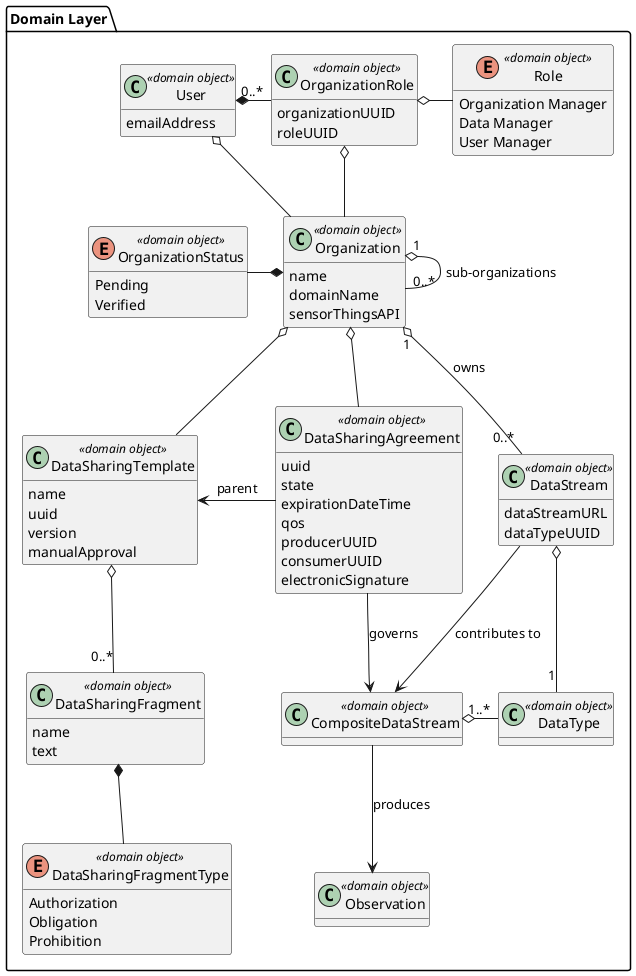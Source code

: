 @startuml "ThingBook Domain Objects Class Diagram"
package "Domain Layer" {
    hide methods
    class User <<domain object>> {
        emailAddress
    }

    enum Role <<domain object>> {
        Organization Manager
        Data Manager
        User Manager
    }

    class OrganizationRole <<domain object>> {
        organizationUUID
        roleUUID
    }

    enum OrganizationStatus <<domain object>> {
        Pending
        Verified
    }

    class Organization <<domain object>> {
        name
        domainName
        sensorThingsAPI
    }

    class Observation <<domain object>>
    class CompositeDataStream <<domain object>>
    class DataType <<domain object>>

    class DataSharingTemplate <<domain object>> {
        name
        uuid
        version
        manualApproval
    }

    class DataSharingAgreement <<domain object>> {
        uuid
        state
        expirationDateTime
        qos
        producerUUID
        consumerUUID
        electronicSignature
    }

    enum DataSharingFragmentType <<domain object>> {
        Authorization
        Obligation
        Prohibition
    }


    class DataSharingFragment <<domain object>> {
        name
        text
    }

    class DataStream <<domain object>> {
        dataStreamURL
        dataTypeUUID
    }
}

User                    *-right-    "0..*"  OrganizationRole
User                    o--                 Organization
OrganizationRole        o-right-            Role
Organization            *-left-             OrganizationStatus
OrganizationRole        o--                 Organization
CompositeDataStream     -->                 Observation : produces
Organization        "1" o--         "0..*"  DataStream : owns
Organization            o--                 DataSharingTemplate
DataStream              -->                 CompositeDataStream : contributes to
Organization        "1" o--         "0..*"  Organization : sub-organizations
Organization            o--                 DataSharingAgreement
DataSharingTemplate     <-                  DataSharingAgreement : parent
DataSharingAgreement    -->                 CompositeDataStream : governs
DataStream              o--         "1"     DataType
CompositeDataStream     o-          "1..*"  DataType
DataSharingTemplate     o--         "0..*"  DataSharingFragment
DataSharingFragment     *-down-             DataSharingFragmentType
@enduml